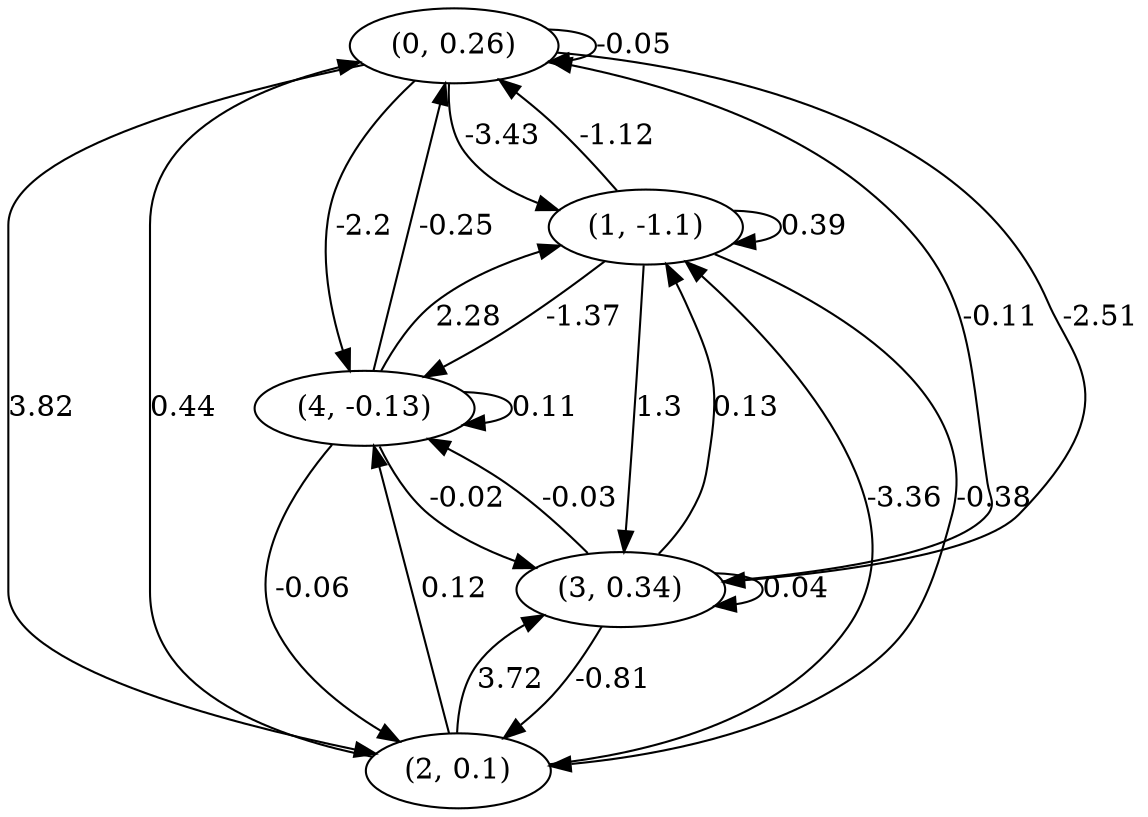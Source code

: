 digraph {
    0 [ label = "(0, 0.26)" ]
    1 [ label = "(1, -1.1)" ]
    2 [ label = "(2, 0.1)" ]
    3 [ label = "(3, 0.34)" ]
    4 [ label = "(4, -0.13)" ]
    0 -> 0 [ label = "-0.05" ]
    1 -> 1 [ label = "0.39" ]
    3 -> 3 [ label = "0.04" ]
    4 -> 4 [ label = "0.11" ]
    1 -> 0 [ label = "-1.12" ]
    2 -> 0 [ label = "0.44" ]
    3 -> 0 [ label = "-0.11" ]
    4 -> 0 [ label = "-0.25" ]
    0 -> 1 [ label = "-3.43" ]
    2 -> 1 [ label = "-3.36" ]
    3 -> 1 [ label = "0.13" ]
    4 -> 1 [ label = "2.28" ]
    0 -> 2 [ label = "3.82" ]
    1 -> 2 [ label = "-0.38" ]
    3 -> 2 [ label = "-0.81" ]
    4 -> 2 [ label = "-0.06" ]
    0 -> 3 [ label = "-2.51" ]
    1 -> 3 [ label = "1.3" ]
    2 -> 3 [ label = "3.72" ]
    4 -> 3 [ label = "-0.02" ]
    0 -> 4 [ label = "-2.2" ]
    1 -> 4 [ label = "-1.37" ]
    2 -> 4 [ label = "0.12" ]
    3 -> 4 [ label = "-0.03" ]
}

